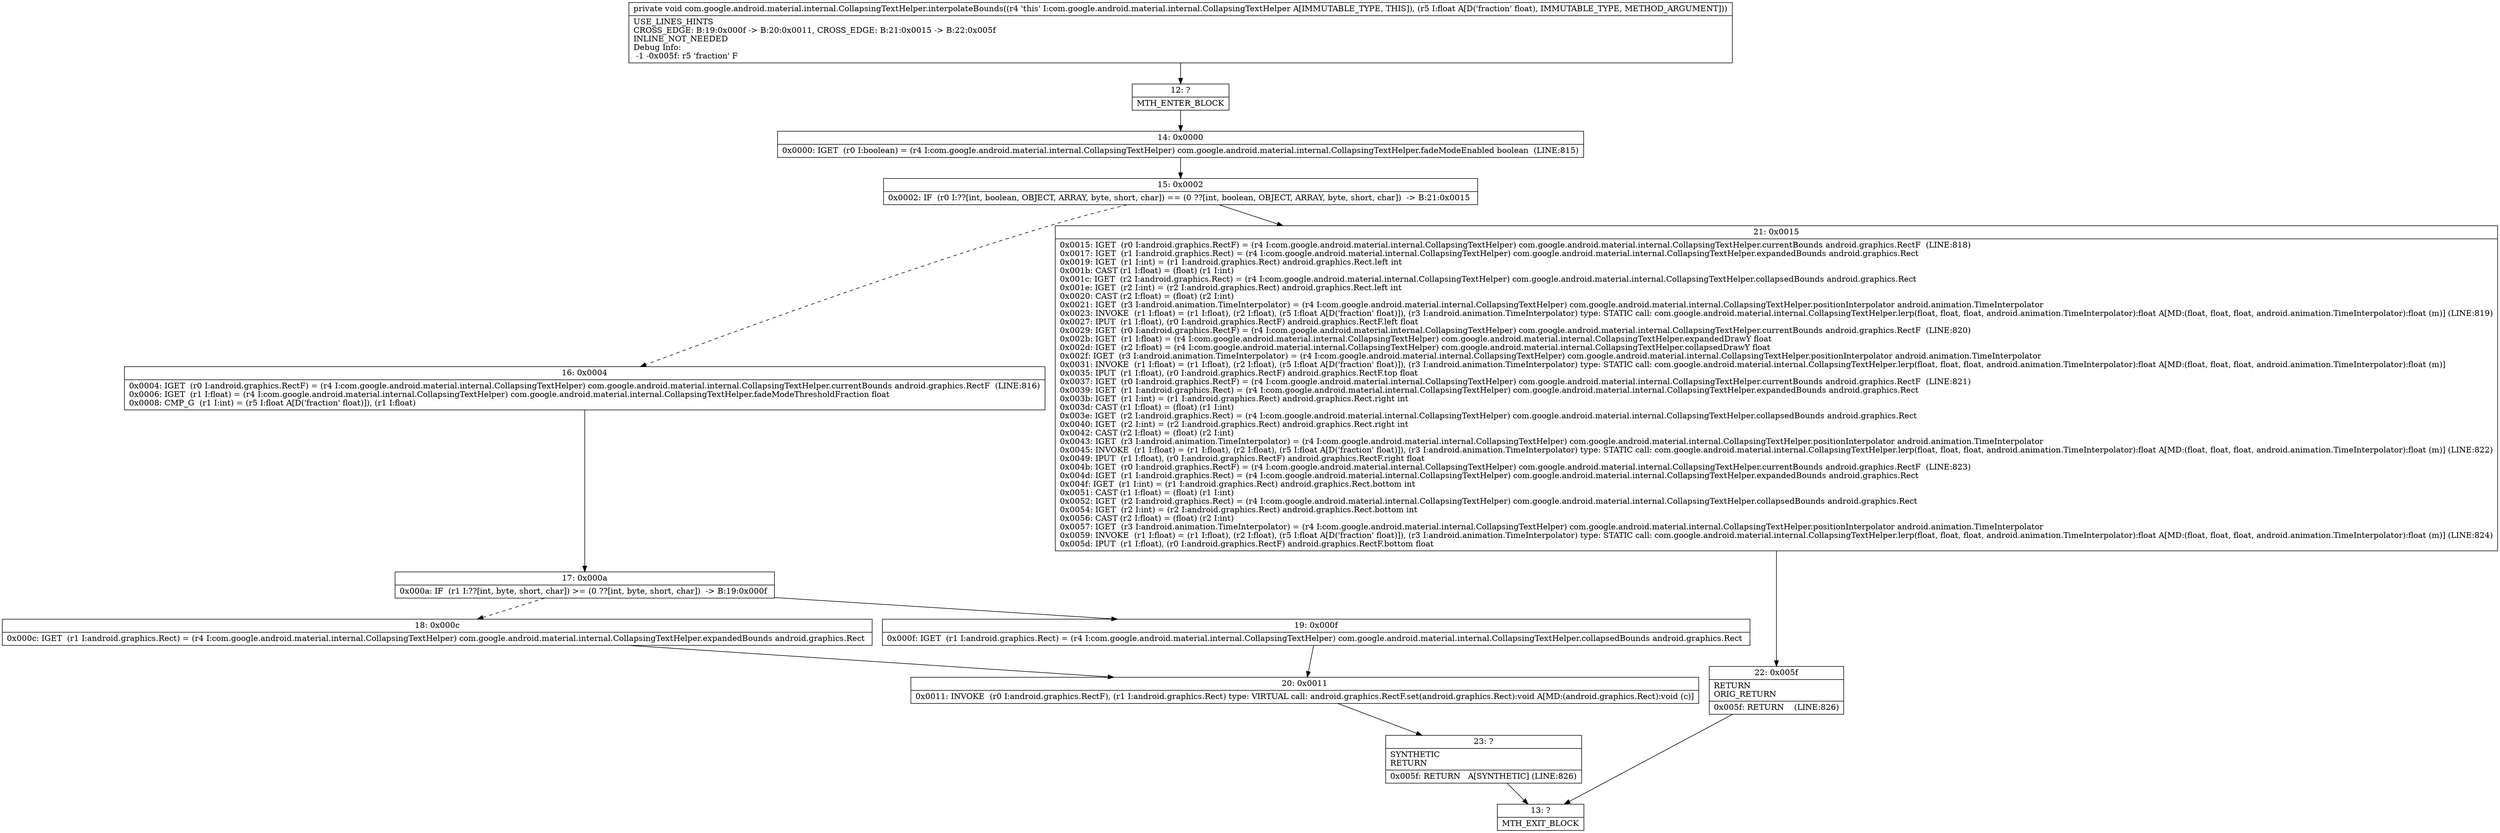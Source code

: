 digraph "CFG forcom.google.android.material.internal.CollapsingTextHelper.interpolateBounds(F)V" {
Node_12 [shape=record,label="{12\:\ ?|MTH_ENTER_BLOCK\l}"];
Node_14 [shape=record,label="{14\:\ 0x0000|0x0000: IGET  (r0 I:boolean) = (r4 I:com.google.android.material.internal.CollapsingTextHelper) com.google.android.material.internal.CollapsingTextHelper.fadeModeEnabled boolean  (LINE:815)\l}"];
Node_15 [shape=record,label="{15\:\ 0x0002|0x0002: IF  (r0 I:??[int, boolean, OBJECT, ARRAY, byte, short, char]) == (0 ??[int, boolean, OBJECT, ARRAY, byte, short, char])  \-\> B:21:0x0015 \l}"];
Node_16 [shape=record,label="{16\:\ 0x0004|0x0004: IGET  (r0 I:android.graphics.RectF) = (r4 I:com.google.android.material.internal.CollapsingTextHelper) com.google.android.material.internal.CollapsingTextHelper.currentBounds android.graphics.RectF  (LINE:816)\l0x0006: IGET  (r1 I:float) = (r4 I:com.google.android.material.internal.CollapsingTextHelper) com.google.android.material.internal.CollapsingTextHelper.fadeModeThresholdFraction float \l0x0008: CMP_G  (r1 I:int) = (r5 I:float A[D('fraction' float)]), (r1 I:float) \l}"];
Node_17 [shape=record,label="{17\:\ 0x000a|0x000a: IF  (r1 I:??[int, byte, short, char]) \>= (0 ??[int, byte, short, char])  \-\> B:19:0x000f \l}"];
Node_18 [shape=record,label="{18\:\ 0x000c|0x000c: IGET  (r1 I:android.graphics.Rect) = (r4 I:com.google.android.material.internal.CollapsingTextHelper) com.google.android.material.internal.CollapsingTextHelper.expandedBounds android.graphics.Rect \l}"];
Node_20 [shape=record,label="{20\:\ 0x0011|0x0011: INVOKE  (r0 I:android.graphics.RectF), (r1 I:android.graphics.Rect) type: VIRTUAL call: android.graphics.RectF.set(android.graphics.Rect):void A[MD:(android.graphics.Rect):void (c)]\l}"];
Node_23 [shape=record,label="{23\:\ ?|SYNTHETIC\lRETURN\l|0x005f: RETURN   A[SYNTHETIC] (LINE:826)\l}"];
Node_13 [shape=record,label="{13\:\ ?|MTH_EXIT_BLOCK\l}"];
Node_19 [shape=record,label="{19\:\ 0x000f|0x000f: IGET  (r1 I:android.graphics.Rect) = (r4 I:com.google.android.material.internal.CollapsingTextHelper) com.google.android.material.internal.CollapsingTextHelper.collapsedBounds android.graphics.Rect \l}"];
Node_21 [shape=record,label="{21\:\ 0x0015|0x0015: IGET  (r0 I:android.graphics.RectF) = (r4 I:com.google.android.material.internal.CollapsingTextHelper) com.google.android.material.internal.CollapsingTextHelper.currentBounds android.graphics.RectF  (LINE:818)\l0x0017: IGET  (r1 I:android.graphics.Rect) = (r4 I:com.google.android.material.internal.CollapsingTextHelper) com.google.android.material.internal.CollapsingTextHelper.expandedBounds android.graphics.Rect \l0x0019: IGET  (r1 I:int) = (r1 I:android.graphics.Rect) android.graphics.Rect.left int \l0x001b: CAST (r1 I:float) = (float) (r1 I:int) \l0x001c: IGET  (r2 I:android.graphics.Rect) = (r4 I:com.google.android.material.internal.CollapsingTextHelper) com.google.android.material.internal.CollapsingTextHelper.collapsedBounds android.graphics.Rect \l0x001e: IGET  (r2 I:int) = (r2 I:android.graphics.Rect) android.graphics.Rect.left int \l0x0020: CAST (r2 I:float) = (float) (r2 I:int) \l0x0021: IGET  (r3 I:android.animation.TimeInterpolator) = (r4 I:com.google.android.material.internal.CollapsingTextHelper) com.google.android.material.internal.CollapsingTextHelper.positionInterpolator android.animation.TimeInterpolator \l0x0023: INVOKE  (r1 I:float) = (r1 I:float), (r2 I:float), (r5 I:float A[D('fraction' float)]), (r3 I:android.animation.TimeInterpolator) type: STATIC call: com.google.android.material.internal.CollapsingTextHelper.lerp(float, float, float, android.animation.TimeInterpolator):float A[MD:(float, float, float, android.animation.TimeInterpolator):float (m)] (LINE:819)\l0x0027: IPUT  (r1 I:float), (r0 I:android.graphics.RectF) android.graphics.RectF.left float \l0x0029: IGET  (r0 I:android.graphics.RectF) = (r4 I:com.google.android.material.internal.CollapsingTextHelper) com.google.android.material.internal.CollapsingTextHelper.currentBounds android.graphics.RectF  (LINE:820)\l0x002b: IGET  (r1 I:float) = (r4 I:com.google.android.material.internal.CollapsingTextHelper) com.google.android.material.internal.CollapsingTextHelper.expandedDrawY float \l0x002d: IGET  (r2 I:float) = (r4 I:com.google.android.material.internal.CollapsingTextHelper) com.google.android.material.internal.CollapsingTextHelper.collapsedDrawY float \l0x002f: IGET  (r3 I:android.animation.TimeInterpolator) = (r4 I:com.google.android.material.internal.CollapsingTextHelper) com.google.android.material.internal.CollapsingTextHelper.positionInterpolator android.animation.TimeInterpolator \l0x0031: INVOKE  (r1 I:float) = (r1 I:float), (r2 I:float), (r5 I:float A[D('fraction' float)]), (r3 I:android.animation.TimeInterpolator) type: STATIC call: com.google.android.material.internal.CollapsingTextHelper.lerp(float, float, float, android.animation.TimeInterpolator):float A[MD:(float, float, float, android.animation.TimeInterpolator):float (m)]\l0x0035: IPUT  (r1 I:float), (r0 I:android.graphics.RectF) android.graphics.RectF.top float \l0x0037: IGET  (r0 I:android.graphics.RectF) = (r4 I:com.google.android.material.internal.CollapsingTextHelper) com.google.android.material.internal.CollapsingTextHelper.currentBounds android.graphics.RectF  (LINE:821)\l0x0039: IGET  (r1 I:android.graphics.Rect) = (r4 I:com.google.android.material.internal.CollapsingTextHelper) com.google.android.material.internal.CollapsingTextHelper.expandedBounds android.graphics.Rect \l0x003b: IGET  (r1 I:int) = (r1 I:android.graphics.Rect) android.graphics.Rect.right int \l0x003d: CAST (r1 I:float) = (float) (r1 I:int) \l0x003e: IGET  (r2 I:android.graphics.Rect) = (r4 I:com.google.android.material.internal.CollapsingTextHelper) com.google.android.material.internal.CollapsingTextHelper.collapsedBounds android.graphics.Rect \l0x0040: IGET  (r2 I:int) = (r2 I:android.graphics.Rect) android.graphics.Rect.right int \l0x0042: CAST (r2 I:float) = (float) (r2 I:int) \l0x0043: IGET  (r3 I:android.animation.TimeInterpolator) = (r4 I:com.google.android.material.internal.CollapsingTextHelper) com.google.android.material.internal.CollapsingTextHelper.positionInterpolator android.animation.TimeInterpolator \l0x0045: INVOKE  (r1 I:float) = (r1 I:float), (r2 I:float), (r5 I:float A[D('fraction' float)]), (r3 I:android.animation.TimeInterpolator) type: STATIC call: com.google.android.material.internal.CollapsingTextHelper.lerp(float, float, float, android.animation.TimeInterpolator):float A[MD:(float, float, float, android.animation.TimeInterpolator):float (m)] (LINE:822)\l0x0049: IPUT  (r1 I:float), (r0 I:android.graphics.RectF) android.graphics.RectF.right float \l0x004b: IGET  (r0 I:android.graphics.RectF) = (r4 I:com.google.android.material.internal.CollapsingTextHelper) com.google.android.material.internal.CollapsingTextHelper.currentBounds android.graphics.RectF  (LINE:823)\l0x004d: IGET  (r1 I:android.graphics.Rect) = (r4 I:com.google.android.material.internal.CollapsingTextHelper) com.google.android.material.internal.CollapsingTextHelper.expandedBounds android.graphics.Rect \l0x004f: IGET  (r1 I:int) = (r1 I:android.graphics.Rect) android.graphics.Rect.bottom int \l0x0051: CAST (r1 I:float) = (float) (r1 I:int) \l0x0052: IGET  (r2 I:android.graphics.Rect) = (r4 I:com.google.android.material.internal.CollapsingTextHelper) com.google.android.material.internal.CollapsingTextHelper.collapsedBounds android.graphics.Rect \l0x0054: IGET  (r2 I:int) = (r2 I:android.graphics.Rect) android.graphics.Rect.bottom int \l0x0056: CAST (r2 I:float) = (float) (r2 I:int) \l0x0057: IGET  (r3 I:android.animation.TimeInterpolator) = (r4 I:com.google.android.material.internal.CollapsingTextHelper) com.google.android.material.internal.CollapsingTextHelper.positionInterpolator android.animation.TimeInterpolator \l0x0059: INVOKE  (r1 I:float) = (r1 I:float), (r2 I:float), (r5 I:float A[D('fraction' float)]), (r3 I:android.animation.TimeInterpolator) type: STATIC call: com.google.android.material.internal.CollapsingTextHelper.lerp(float, float, float, android.animation.TimeInterpolator):float A[MD:(float, float, float, android.animation.TimeInterpolator):float (m)] (LINE:824)\l0x005d: IPUT  (r1 I:float), (r0 I:android.graphics.RectF) android.graphics.RectF.bottom float \l}"];
Node_22 [shape=record,label="{22\:\ 0x005f|RETURN\lORIG_RETURN\l|0x005f: RETURN    (LINE:826)\l}"];
MethodNode[shape=record,label="{private void com.google.android.material.internal.CollapsingTextHelper.interpolateBounds((r4 'this' I:com.google.android.material.internal.CollapsingTextHelper A[IMMUTABLE_TYPE, THIS]), (r5 I:float A[D('fraction' float), IMMUTABLE_TYPE, METHOD_ARGUMENT]))  | USE_LINES_HINTS\lCROSS_EDGE: B:19:0x000f \-\> B:20:0x0011, CROSS_EDGE: B:21:0x0015 \-\> B:22:0x005f\lINLINE_NOT_NEEDED\lDebug Info:\l  \-1 \-0x005f: r5 'fraction' F\l}"];
MethodNode -> Node_12;Node_12 -> Node_14;
Node_14 -> Node_15;
Node_15 -> Node_16[style=dashed];
Node_15 -> Node_21;
Node_16 -> Node_17;
Node_17 -> Node_18[style=dashed];
Node_17 -> Node_19;
Node_18 -> Node_20;
Node_20 -> Node_23;
Node_23 -> Node_13;
Node_19 -> Node_20;
Node_21 -> Node_22;
Node_22 -> Node_13;
}


